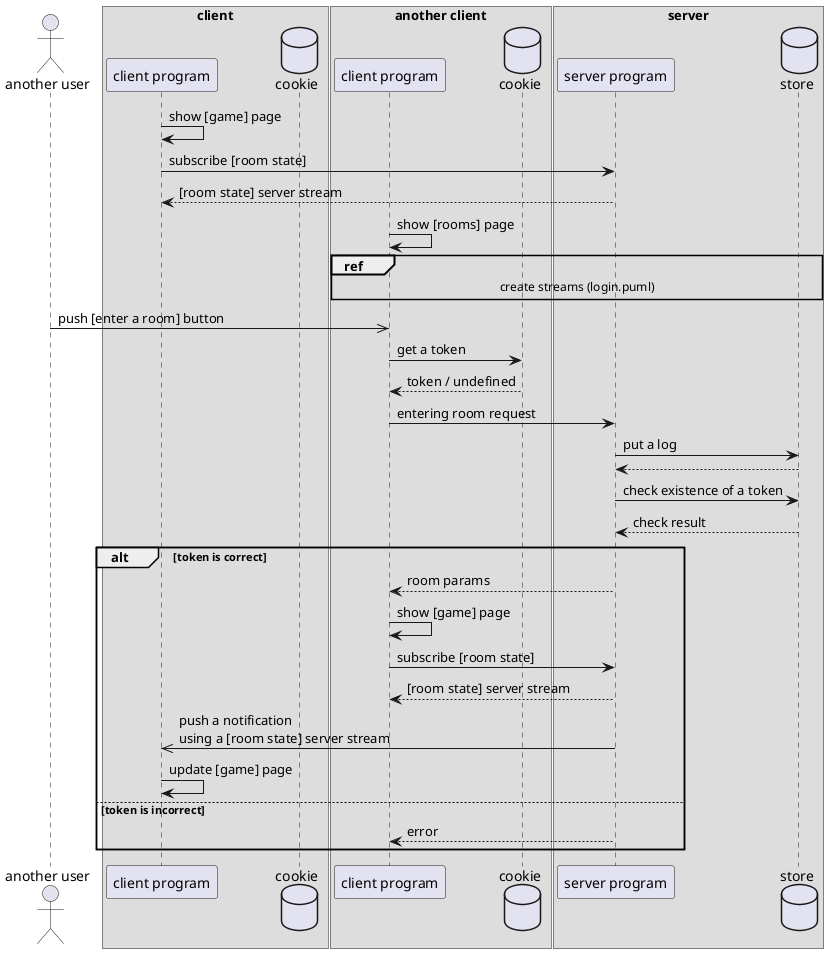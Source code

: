 @startuml enter-a-room

actor "another user" as another_user
box client
    participant "client program" as client
    database cookie
end box
box another client
    participant "client program" as another_client
    database "cookie" as another_cookie
end box

box server
    participant "server program" as server
    database store
end box

client -> client : show [game] page
client -> server : subscribe [room state]
server --> client : [room state] server stream
another_client -> another_client : show [rooms] page
ref over another_client, store : create streams (login.puml)
another_user ->> another_client : push [enter a room] button

another_client -> another_cookie : get a token
another_cookie --> another_client : token / undefined
another_client -> server : entering room request
server -> store : put a log
store --> server
server -> store : check existence of a token
store --> server : check result
alt token is correct
    server --> another_client : room params
    another_client -> another_client : show [game] page
    another_client -> server : subscribe [room state]
    server --> another_client : [room state] server stream
    server ->> client : push a notification\nusing a [room state] server stream
    client -> client : update [game] page
else token is incorrect
    server --> another_client : error
end

@enduml
